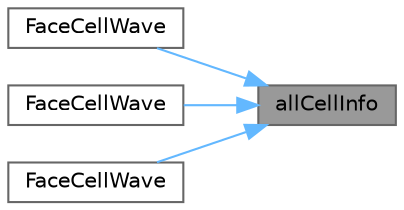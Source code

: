 digraph "allCellInfo"
{
 // LATEX_PDF_SIZE
  bgcolor="transparent";
  edge [fontname=Helvetica,fontsize=10,labelfontname=Helvetica,labelfontsize=10];
  node [fontname=Helvetica,fontsize=10,shape=box,height=0.2,width=0.4];
  rankdir="RL";
  Node1 [id="Node000001",label="allCellInfo",height=0.2,width=0.4,color="gray40", fillcolor="grey60", style="filled", fontcolor="black",tooltip=" "];
  Node1 -> Node2 [id="edge1_Node000001_Node000002",dir="back",color="steelblue1",style="solid",tooltip=" "];
  Node2 [id="Node000002",label="FaceCellWave",height=0.2,width=0.4,color="grey40", fillcolor="white", style="filled",URL="$classFoam_1_1FaceCellWave.html#a476623a0f1657fc79df9560652f55d17",tooltip=" "];
  Node1 -> Node3 [id="edge2_Node000001_Node000003",dir="back",color="steelblue1",style="solid",tooltip=" "];
  Node3 [id="Node000003",label="FaceCellWave",height=0.2,width=0.4,color="grey40", fillcolor="white", style="filled",URL="$classFoam_1_1FaceCellWave.html#a9f2d0be8e39449eaed4aaf35dc19a39a",tooltip=" "];
  Node1 -> Node4 [id="edge3_Node000001_Node000004",dir="back",color="steelblue1",style="solid",tooltip=" "];
  Node4 [id="Node000004",label="FaceCellWave",height=0.2,width=0.4,color="grey40", fillcolor="white", style="filled",URL="$classFoam_1_1FaceCellWave.html#a49687880d0be0bc8f00a88c4090fd5d2",tooltip=" "];
}
